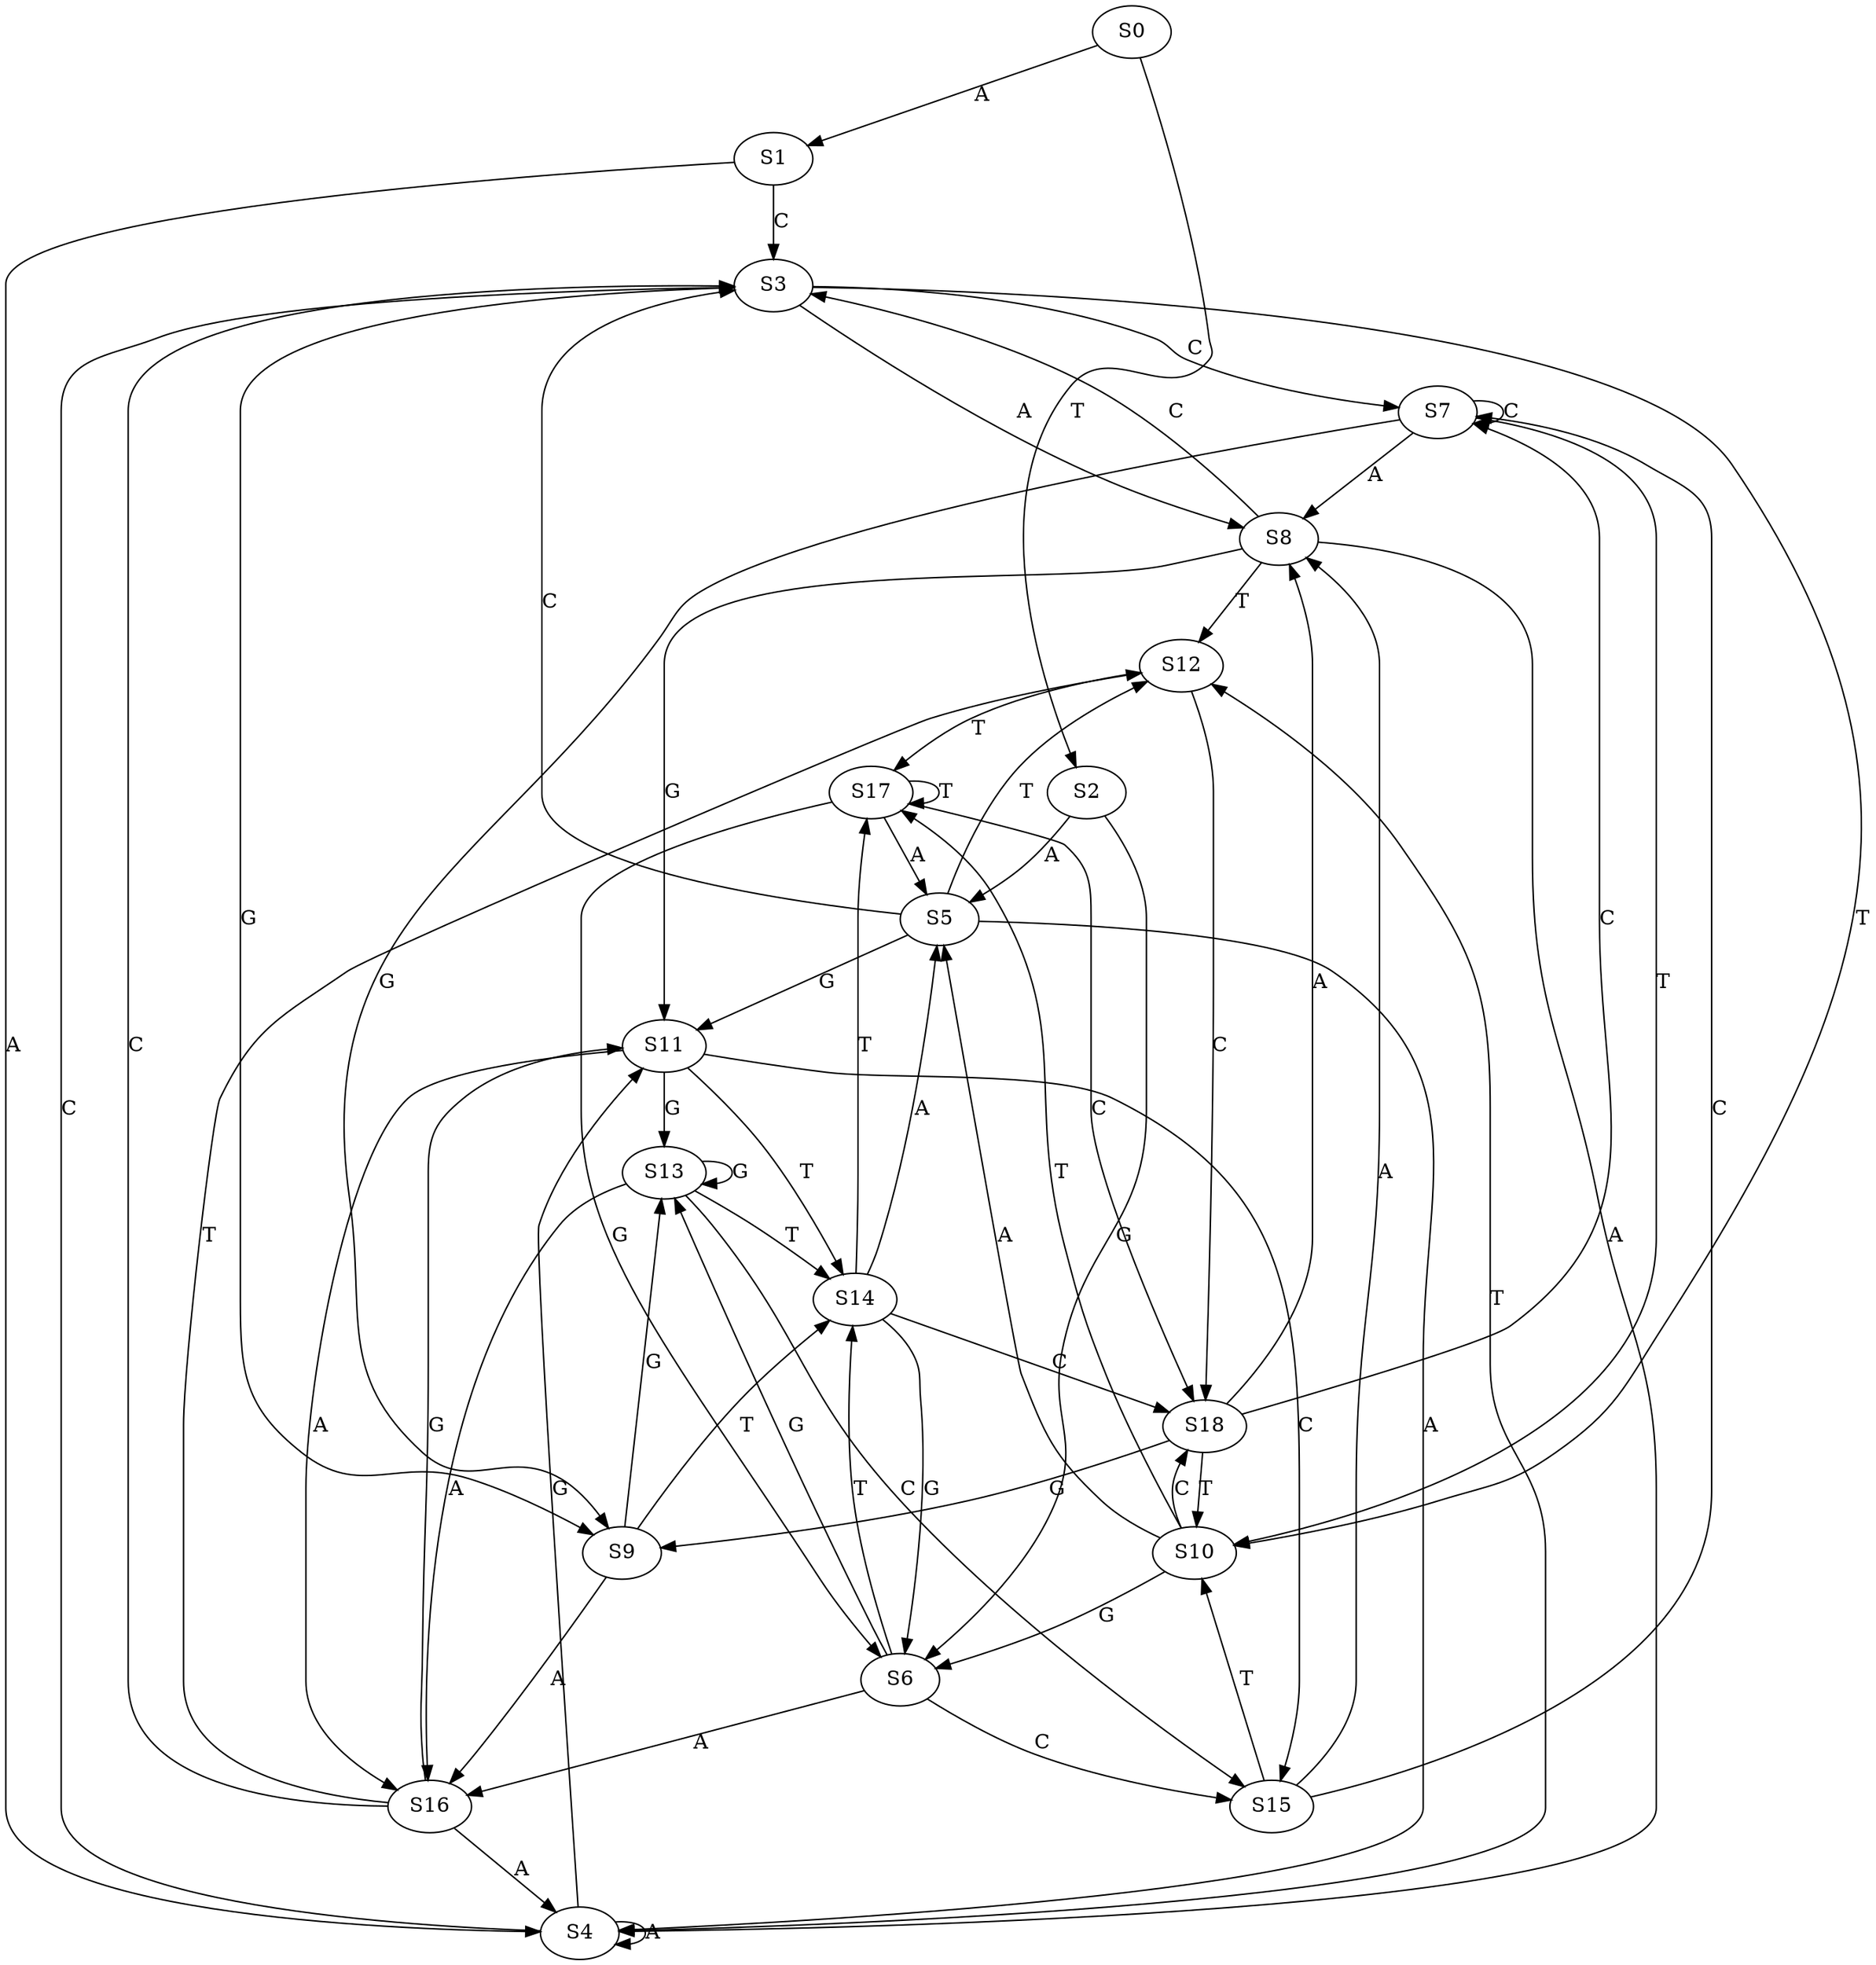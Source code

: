 strict digraph  {
	S0 -> S1 [ label = A ];
	S0 -> S2 [ label = T ];
	S1 -> S3 [ label = C ];
	S1 -> S4 [ label = A ];
	S2 -> S5 [ label = A ];
	S2 -> S6 [ label = G ];
	S3 -> S7 [ label = C ];
	S3 -> S8 [ label = A ];
	S3 -> S9 [ label = G ];
	S3 -> S10 [ label = T ];
	S4 -> S11 [ label = G ];
	S4 -> S3 [ label = C ];
	S4 -> S4 [ label = A ];
	S4 -> S12 [ label = T ];
	S5 -> S11 [ label = G ];
	S5 -> S4 [ label = A ];
	S5 -> S3 [ label = C ];
	S5 -> S12 [ label = T ];
	S6 -> S13 [ label = G ];
	S6 -> S14 [ label = T ];
	S6 -> S15 [ label = C ];
	S6 -> S16 [ label = A ];
	S7 -> S8 [ label = A ];
	S7 -> S10 [ label = T ];
	S7 -> S9 [ label = G ];
	S7 -> S7 [ label = C ];
	S8 -> S4 [ label = A ];
	S8 -> S3 [ label = C ];
	S8 -> S12 [ label = T ];
	S8 -> S11 [ label = G ];
	S9 -> S13 [ label = G ];
	S9 -> S16 [ label = A ];
	S9 -> S14 [ label = T ];
	S10 -> S6 [ label = G ];
	S10 -> S17 [ label = T ];
	S10 -> S18 [ label = C ];
	S10 -> S5 [ label = A ];
	S11 -> S14 [ label = T ];
	S11 -> S15 [ label = C ];
	S11 -> S13 [ label = G ];
	S11 -> S16 [ label = A ];
	S12 -> S17 [ label = T ];
	S12 -> S18 [ label = C ];
	S13 -> S14 [ label = T ];
	S13 -> S13 [ label = G ];
	S13 -> S16 [ label = A ];
	S13 -> S15 [ label = C ];
	S14 -> S5 [ label = A ];
	S14 -> S18 [ label = C ];
	S14 -> S17 [ label = T ];
	S14 -> S6 [ label = G ];
	S15 -> S7 [ label = C ];
	S15 -> S8 [ label = A ];
	S15 -> S10 [ label = T ];
	S16 -> S11 [ label = G ];
	S16 -> S12 [ label = T ];
	S16 -> S4 [ label = A ];
	S16 -> S3 [ label = C ];
	S17 -> S18 [ label = C ];
	S17 -> S6 [ label = G ];
	S17 -> S5 [ label = A ];
	S17 -> S17 [ label = T ];
	S18 -> S8 [ label = A ];
	S18 -> S7 [ label = C ];
	S18 -> S10 [ label = T ];
	S18 -> S9 [ label = G ];
}
